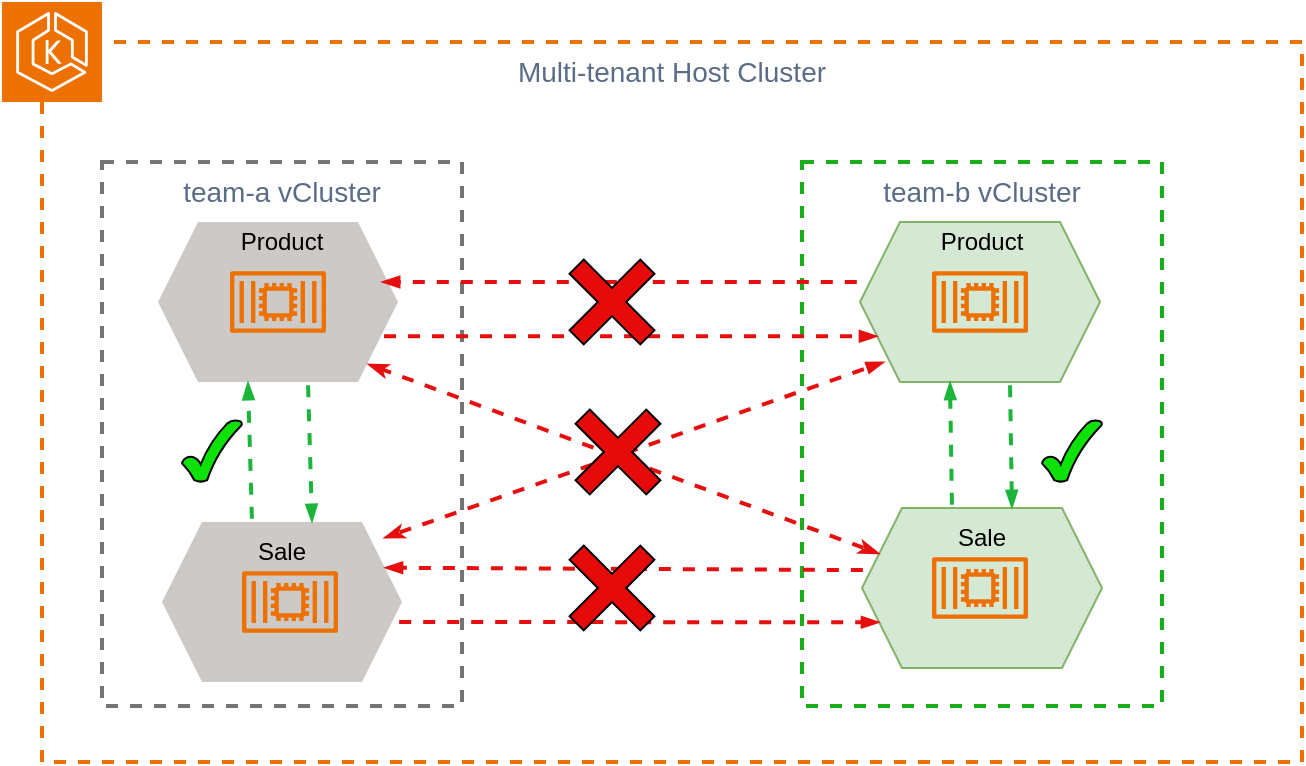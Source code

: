 <mxfile version="24.1.0" type="device">
  <diagram id="1uffDyWcI_CeXeBRPPdQ" name="Solution">
    <mxGraphModel dx="1434" dy="854" grid="0" gridSize="10" guides="1" tooltips="1" connect="1" arrows="1" fold="1" page="1" pageScale="1" pageWidth="827" pageHeight="1169" math="0" shadow="0">
      <root>
        <mxCell id="0" />
        <mxCell id="1" parent="0" />
        <mxCell id="0oXNtHFQNGSeWNGjdb6R-4" value="&lt;font style=&quot;font-size: 14px;&quot;&gt;Multi-tenant Host Cluster&lt;/font&gt;" style="fillColor=none;strokeColor=#ed7100;dashed=1;verticalAlign=top;fontStyle=0;fontColor=#5A6C86;whiteSpace=wrap;html=1;strokeWidth=2;" parent="1" vertex="1">
          <mxGeometry x="50" y="220" width="630" height="360" as="geometry" />
        </mxCell>
        <mxCell id="0oXNtHFQNGSeWNGjdb6R-5" value="" style="sketch=0;points=[[0,0,0],[0.25,0,0],[0.5,0,0],[0.75,0,0],[1,0,0],[0,1,0],[0.25,1,0],[0.5,1,0],[0.75,1,0],[1,1,0],[0,0.25,0],[0,0.5,0],[0,0.75,0],[1,0.25,0],[1,0.5,0],[1,0.75,0]];outlineConnect=0;fontColor=#232F3E;fillColor=#ED7100;strokeColor=#ffffff;dashed=0;verticalLabelPosition=bottom;verticalAlign=top;align=center;html=1;fontSize=12;fontStyle=0;aspect=fixed;shape=mxgraph.aws4.resourceIcon;resIcon=mxgraph.aws4.eks;" parent="1" vertex="1">
          <mxGeometry x="30" y="200" width="50" height="50" as="geometry" />
        </mxCell>
        <mxCell id="0oXNtHFQNGSeWNGjdb6R-6" value="&lt;font style=&quot;font-size: 14px;&quot;&gt;team-a vCluster&lt;/font&gt;" style="fillColor=none;strokeColor=#757575;dashed=1;verticalAlign=top;fontStyle=0;fontColor=#5A6C86;whiteSpace=wrap;html=1;strokeWidth=2;" parent="1" vertex="1">
          <mxGeometry x="80" y="280" width="180" height="272" as="geometry" />
        </mxCell>
        <mxCell id="0oXNtHFQNGSeWNGjdb6R-7" value="&lt;font style=&quot;font-size: 14px;&quot;&gt;team-b vCluster&lt;/font&gt;" style="fillColor=none;strokeColor=#1aaf18;dashed=1;verticalAlign=top;fontStyle=0;fontColor=#5A6C86;whiteSpace=wrap;html=1;strokeWidth=2;" parent="1" vertex="1">
          <mxGeometry x="430" y="280" width="180" height="272" as="geometry" />
        </mxCell>
        <mxCell id="h1GKB3yAXakQR7HdKruQ-6" value="" style="shape=hexagon;perimeter=hexagonPerimeter2;whiteSpace=wrap;html=1;fixedSize=1;fillColor=#cdc9c6;strokeColor=none;rounded=0;" parent="1" vertex="1">
          <mxGeometry x="108" y="310" width="120" height="80" as="geometry" />
        </mxCell>
        <mxCell id="h1GKB3yAXakQR7HdKruQ-7" value="" style="shape=hexagon;perimeter=hexagonPerimeter2;whiteSpace=wrap;html=1;fixedSize=1;fillColor=#d5e8d4;strokeColor=#82b366;rounded=0;" parent="1" vertex="1">
          <mxGeometry x="459" y="310" width="120" height="80" as="geometry" />
        </mxCell>
        <mxCell id="h1GKB3yAXakQR7HdKruQ-9" value="" style="shape=hexagon;perimeter=hexagonPerimeter2;whiteSpace=wrap;html=1;fixedSize=1;fillColor=#cdc9c6;strokeColor=none;rounded=0;" parent="1" vertex="1">
          <mxGeometry x="110" y="460" width="120" height="80" as="geometry" />
        </mxCell>
        <mxCell id="h1GKB3yAXakQR7HdKruQ-10" value="" style="shape=hexagon;perimeter=hexagonPerimeter2;whiteSpace=wrap;html=1;fixedSize=1;fillColor=#d5e8d4;strokeColor=#82b366;rounded=0;" parent="1" vertex="1">
          <mxGeometry x="460" y="453" width="120" height="80" as="geometry" />
        </mxCell>
        <mxCell id="h1GKB3yAXakQR7HdKruQ-12" value="" style="fontSize=12;html=1;endArrow=blockThin;endFill=1;rounded=0;strokeWidth=2;endSize=4;startSize=4;dashed=1;strokeColor=#1db43b;entryX=0.375;entryY=1;entryDx=0;entryDy=0;exitX=0.375;exitY=0;exitDx=0;exitDy=0;fixDash=0;flowAnimation=1;" parent="1" source="h1GKB3yAXakQR7HdKruQ-9" target="h1GKB3yAXakQR7HdKruQ-6" edge="1">
          <mxGeometry width="100" relative="1" as="geometry">
            <mxPoint x="193" y="410" as="sourcePoint" />
            <mxPoint x="195" y="470" as="targetPoint" />
          </mxGeometry>
        </mxCell>
        <mxCell id="h1GKB3yAXakQR7HdKruQ-13" value="" style="fontSize=12;html=1;endArrow=blockThin;endFill=1;rounded=0;strokeWidth=2;endSize=4;startSize=4;dashed=1;strokeColor=#1db43b;entryX=0.625;entryY=0;entryDx=0;entryDy=0;exitX=0.625;exitY=1;exitDx=0;exitDy=0;fixDash=0;flowAnimation=1;" parent="1" source="h1GKB3yAXakQR7HdKruQ-6" target="h1GKB3yAXakQR7HdKruQ-9" edge="1">
          <mxGeometry width="100" relative="1" as="geometry">
            <mxPoint x="165" y="470" as="sourcePoint" />
            <mxPoint x="163" y="410" as="targetPoint" />
          </mxGeometry>
        </mxCell>
        <mxCell id="h1GKB3yAXakQR7HdKruQ-14" value="" style="fontSize=12;html=1;endArrow=blockThin;endFill=1;rounded=0;strokeWidth=2;endSize=4;startSize=4;dashed=1;strokeColor=#1db43b;entryX=0.625;entryY=0;entryDx=0;entryDy=0;exitX=0.625;exitY=1;exitDx=0;exitDy=0;fixDash=0;flowAnimation=1;" parent="1" source="h1GKB3yAXakQR7HdKruQ-7" target="h1GKB3yAXakQR7HdKruQ-10" edge="1">
          <mxGeometry width="100" relative="1" as="geometry">
            <mxPoint x="540" y="386" as="sourcePoint" />
            <mxPoint x="542" y="446" as="targetPoint" />
          </mxGeometry>
        </mxCell>
        <mxCell id="h1GKB3yAXakQR7HdKruQ-15" value="" style="fontSize=12;html=1;endArrow=blockThin;endFill=1;rounded=0;strokeWidth=2;endSize=4;startSize=4;dashed=1;strokeColor=#1db43b;exitX=0.375;exitY=0;exitDx=0;exitDy=0;fixDash=0;flowAnimation=1;entryX=0.375;entryY=1;entryDx=0;entryDy=0;" parent="1" source="h1GKB3yAXakQR7HdKruQ-10" target="h1GKB3yAXakQR7HdKruQ-7" edge="1">
          <mxGeometry width="100" relative="1" as="geometry">
            <mxPoint x="502" y="450" as="sourcePoint" />
            <mxPoint x="510" y="390" as="targetPoint" />
          </mxGeometry>
        </mxCell>
        <mxCell id="h1GKB3yAXakQR7HdKruQ-16" value="" style="fontSize=12;html=1;endArrow=blockThin;endFill=1;rounded=0;strokeWidth=2;endSize=4;startSize=4;dashed=1;strokeColor=#e60f0f;exitX=0;exitY=0.5;exitDx=0;exitDy=0;fixDash=0;flowAnimation=1;" parent="1" edge="1">
          <mxGeometry width="100" relative="1" as="geometry">
            <mxPoint x="459" y="340" as="sourcePoint" />
            <mxPoint x="220" y="340" as="targetPoint" />
          </mxGeometry>
        </mxCell>
        <mxCell id="h1GKB3yAXakQR7HdKruQ-17" value="" style="fontSize=12;html=1;endArrow=blockThin;endFill=1;rounded=0;strokeWidth=2;endSize=4;startSize=4;dashed=1;strokeColor=#e60f0f;exitX=0.017;exitY=0.588;exitDx=0;exitDy=0;fixDash=0;flowAnimation=1;exitPerimeter=0;entryX=1;entryY=0.25;entryDx=0;entryDy=0;" parent="1" target="h1GKB3yAXakQR7HdKruQ-9" edge="1">
          <mxGeometry width="100" relative="1" as="geometry">
            <mxPoint x="462.04" y="484.04" as="sourcePoint" />
            <mxPoint x="229.996" y="484.008" as="targetPoint" />
          </mxGeometry>
        </mxCell>
        <mxCell id="h1GKB3yAXakQR7HdKruQ-18" value="" style="fontSize=12;html=1;endArrow=blockThin;endFill=1;rounded=0;strokeWidth=2;endSize=4;startSize=4;dashed=1;strokeColor=#e60f0f;entryX=0;entryY=0.75;entryDx=0;entryDy=0;fixDash=0;flowAnimation=1;exitX=1;exitY=0.75;exitDx=0;exitDy=0;" parent="1" source="h1GKB3yAXakQR7HdKruQ-6" target="h1GKB3yAXakQR7HdKruQ-7" edge="1">
          <mxGeometry width="100" relative="1" as="geometry">
            <mxPoint x="230" y="360" as="sourcePoint" />
            <mxPoint x="238" y="360" as="targetPoint" />
          </mxGeometry>
        </mxCell>
        <mxCell id="h1GKB3yAXakQR7HdKruQ-19" value="" style="fontSize=12;html=1;endArrow=blockThin;endFill=1;rounded=0;strokeWidth=2;endSize=4;startSize=4;dashed=1;strokeColor=#e60f0f;fixDash=0;flowAnimation=1;entryX=0;entryY=0.75;entryDx=0;entryDy=0;exitX=0.975;exitY=0.625;exitDx=0;exitDy=0;exitPerimeter=0;" parent="1" source="h1GKB3yAXakQR7HdKruQ-9" target="h1GKB3yAXakQR7HdKruQ-10" edge="1">
          <mxGeometry width="100" relative="1" as="geometry">
            <mxPoint x="220" y="510" as="sourcePoint" />
            <mxPoint x="231" y="493" as="targetPoint" />
          </mxGeometry>
        </mxCell>
        <mxCell id="h1GKB3yAXakQR7HdKruQ-22" value="" style="shape=cross;whiteSpace=wrap;html=1;rotation=45;fillColor=#e50b0b;" parent="1" vertex="1">
          <mxGeometry x="310" y="468" width="50" height="50" as="geometry" />
        </mxCell>
        <mxCell id="h1GKB3yAXakQR7HdKruQ-24" value="" style="shape=cross;whiteSpace=wrap;html=1;rotation=45;fillColor=#e50b0b;" parent="1" vertex="1">
          <mxGeometry x="310" y="325" width="50" height="50" as="geometry" />
        </mxCell>
        <mxCell id="h1GKB3yAXakQR7HdKruQ-25" value="" style="verticalLabelPosition=bottom;verticalAlign=top;html=1;shape=mxgraph.basic.tick;fillColor=#0ce208;" parent="1" vertex="1">
          <mxGeometry x="550" y="409" width="30" height="31" as="geometry" />
        </mxCell>
        <mxCell id="h1GKB3yAXakQR7HdKruQ-26" value="" style="verticalLabelPosition=bottom;verticalAlign=top;html=1;shape=mxgraph.basic.tick;fillColor=#0ce208;" parent="1" vertex="1">
          <mxGeometry x="120" y="409" width="30" height="31" as="geometry" />
        </mxCell>
        <mxCell id="h1GKB3yAXakQR7HdKruQ-27" value="" style="sketch=0;outlineConnect=0;fontColor=#232F3E;gradientColor=none;fillColor=#ED7100;strokeColor=none;dashed=0;verticalLabelPosition=bottom;verticalAlign=top;align=center;html=1;fontSize=12;fontStyle=0;aspect=fixed;pointerEvents=1;shape=mxgraph.aws4.container_2;" parent="1" vertex="1">
          <mxGeometry x="144" y="334.5" width="48" height="31" as="geometry" />
        </mxCell>
        <mxCell id="h1GKB3yAXakQR7HdKruQ-28" value="" style="sketch=0;outlineConnect=0;fontColor=#232F3E;gradientColor=none;fillColor=#ED7100;strokeColor=none;dashed=0;verticalLabelPosition=bottom;verticalAlign=top;align=center;html=1;fontSize=12;fontStyle=0;aspect=fixed;pointerEvents=1;shape=mxgraph.aws4.container_2;" parent="1" vertex="1">
          <mxGeometry x="150" y="484.5" width="48" height="31" as="geometry" />
        </mxCell>
        <mxCell id="h1GKB3yAXakQR7HdKruQ-29" value="" style="sketch=0;outlineConnect=0;fontColor=#232F3E;gradientColor=none;fillColor=#ED7100;strokeColor=none;dashed=0;verticalLabelPosition=bottom;verticalAlign=top;align=center;html=1;fontSize=12;fontStyle=0;aspect=fixed;pointerEvents=1;shape=mxgraph.aws4.container_2;" parent="1" vertex="1">
          <mxGeometry x="495" y="334.5" width="48" height="31" as="geometry" />
        </mxCell>
        <mxCell id="h1GKB3yAXakQR7HdKruQ-30" value="" style="sketch=0;outlineConnect=0;fontColor=#232F3E;gradientColor=none;fillColor=#ED7100;strokeColor=none;dashed=0;verticalLabelPosition=bottom;verticalAlign=top;align=center;html=1;fontSize=12;fontStyle=0;aspect=fixed;pointerEvents=1;shape=mxgraph.aws4.container_2;" parent="1" vertex="1">
          <mxGeometry x="495" y="477.5" width="48" height="31" as="geometry" />
        </mxCell>
        <mxCell id="h1GKB3yAXakQR7HdKruQ-31" value="" style="shape=image;verticalLabelPosition=bottom;labelBackgroundColor=default;verticalAlign=top;aspect=fixed;imageAspect=0;image=https://metakube.com/content/images/2023/02/vcluster.png;" parent="1" vertex="1">
          <mxGeometry x="406" y="260" width="50" height="50" as="geometry" />
        </mxCell>
        <mxCell id="h1GKB3yAXakQR7HdKruQ-32" value="" style="shape=image;verticalLabelPosition=bottom;labelBackgroundColor=default;verticalAlign=top;aspect=fixed;imageAspect=0;image=https://metakube.com/content/images/2023/02/vcluster.png;" parent="1" vertex="1">
          <mxGeometry x="58" y="260" width="50" height="50" as="geometry" />
        </mxCell>
        <mxCell id="h1GKB3yAXakQR7HdKruQ-33" value="" style="fontSize=12;html=1;endArrow=blockThin;endFill=1;rounded=0;strokeWidth=2;endSize=4;startSize=4;dashed=1;strokeColor=#e60f0f;fixDash=0;flowAnimation=1;entryX=0.1;entryY=0.875;entryDx=0;entryDy=0;exitX=0.925;exitY=0.1;exitDx=0;exitDy=0;exitPerimeter=0;entryPerimeter=0;startArrow=classicThin;startFill=1;" parent="1" source="h1GKB3yAXakQR7HdKruQ-9" target="h1GKB3yAXakQR7HdKruQ-7" edge="1">
          <mxGeometry width="100" relative="1" as="geometry">
            <mxPoint x="237" y="520" as="sourcePoint" />
            <mxPoint x="479" y="520" as="targetPoint" />
          </mxGeometry>
        </mxCell>
        <mxCell id="h1GKB3yAXakQR7HdKruQ-34" value="" style="fontSize=12;html=1;endArrow=classicThin;endFill=1;rounded=0;strokeWidth=2;endSize=4;startSize=4;dashed=1;strokeColor=#e60f0f;fixDash=0;flowAnimation=1;entryX=0.875;entryY=0.888;entryDx=0;entryDy=0;exitX=0;exitY=0.25;exitDx=0;exitDy=0;entryPerimeter=0;startArrow=classicThin;startFill=1;" parent="1" source="h1GKB3yAXakQR7HdKruQ-10" target="h1GKB3yAXakQR7HdKruQ-6" edge="1">
          <mxGeometry width="100" relative="1" as="geometry">
            <mxPoint x="247" y="530" as="sourcePoint" />
            <mxPoint x="489" y="530" as="targetPoint" />
          </mxGeometry>
        </mxCell>
        <mxCell id="h1GKB3yAXakQR7HdKruQ-37" value="" style="shape=cross;whiteSpace=wrap;html=1;rotation=45;fillColor=#e50b0b;" parent="1" vertex="1">
          <mxGeometry x="313" y="400" width="50" height="50" as="geometry" />
        </mxCell>
        <mxCell id="h1GKB3yAXakQR7HdKruQ-39" value="Product" style="text;html=1;align=center;verticalAlign=middle;whiteSpace=wrap;rounded=0;fontColor=#000000;" parent="1" vertex="1">
          <mxGeometry x="140" y="304.5" width="60" height="30" as="geometry" />
        </mxCell>
        <mxCell id="h1GKB3yAXakQR7HdKruQ-40" value="Sale" style="text;html=1;align=center;verticalAlign=middle;whiteSpace=wrap;rounded=0;fontColor=#000000;" parent="1" vertex="1">
          <mxGeometry x="140" y="460" width="60" height="30" as="geometry" />
        </mxCell>
        <mxCell id="h1GKB3yAXakQR7HdKruQ-41" value="Product" style="text;html=1;align=center;verticalAlign=middle;whiteSpace=wrap;rounded=0;fontColor=#000000;" parent="1" vertex="1">
          <mxGeometry x="490" y="304.5" width="60" height="30" as="geometry" />
        </mxCell>
        <mxCell id="h1GKB3yAXakQR7HdKruQ-42" value="Sale" style="text;html=1;align=center;verticalAlign=middle;whiteSpace=wrap;rounded=0;fontColor=#000000;" parent="1" vertex="1">
          <mxGeometry x="490" y="453" width="60" height="30" as="geometry" />
        </mxCell>
      </root>
    </mxGraphModel>
  </diagram>
</mxfile>
